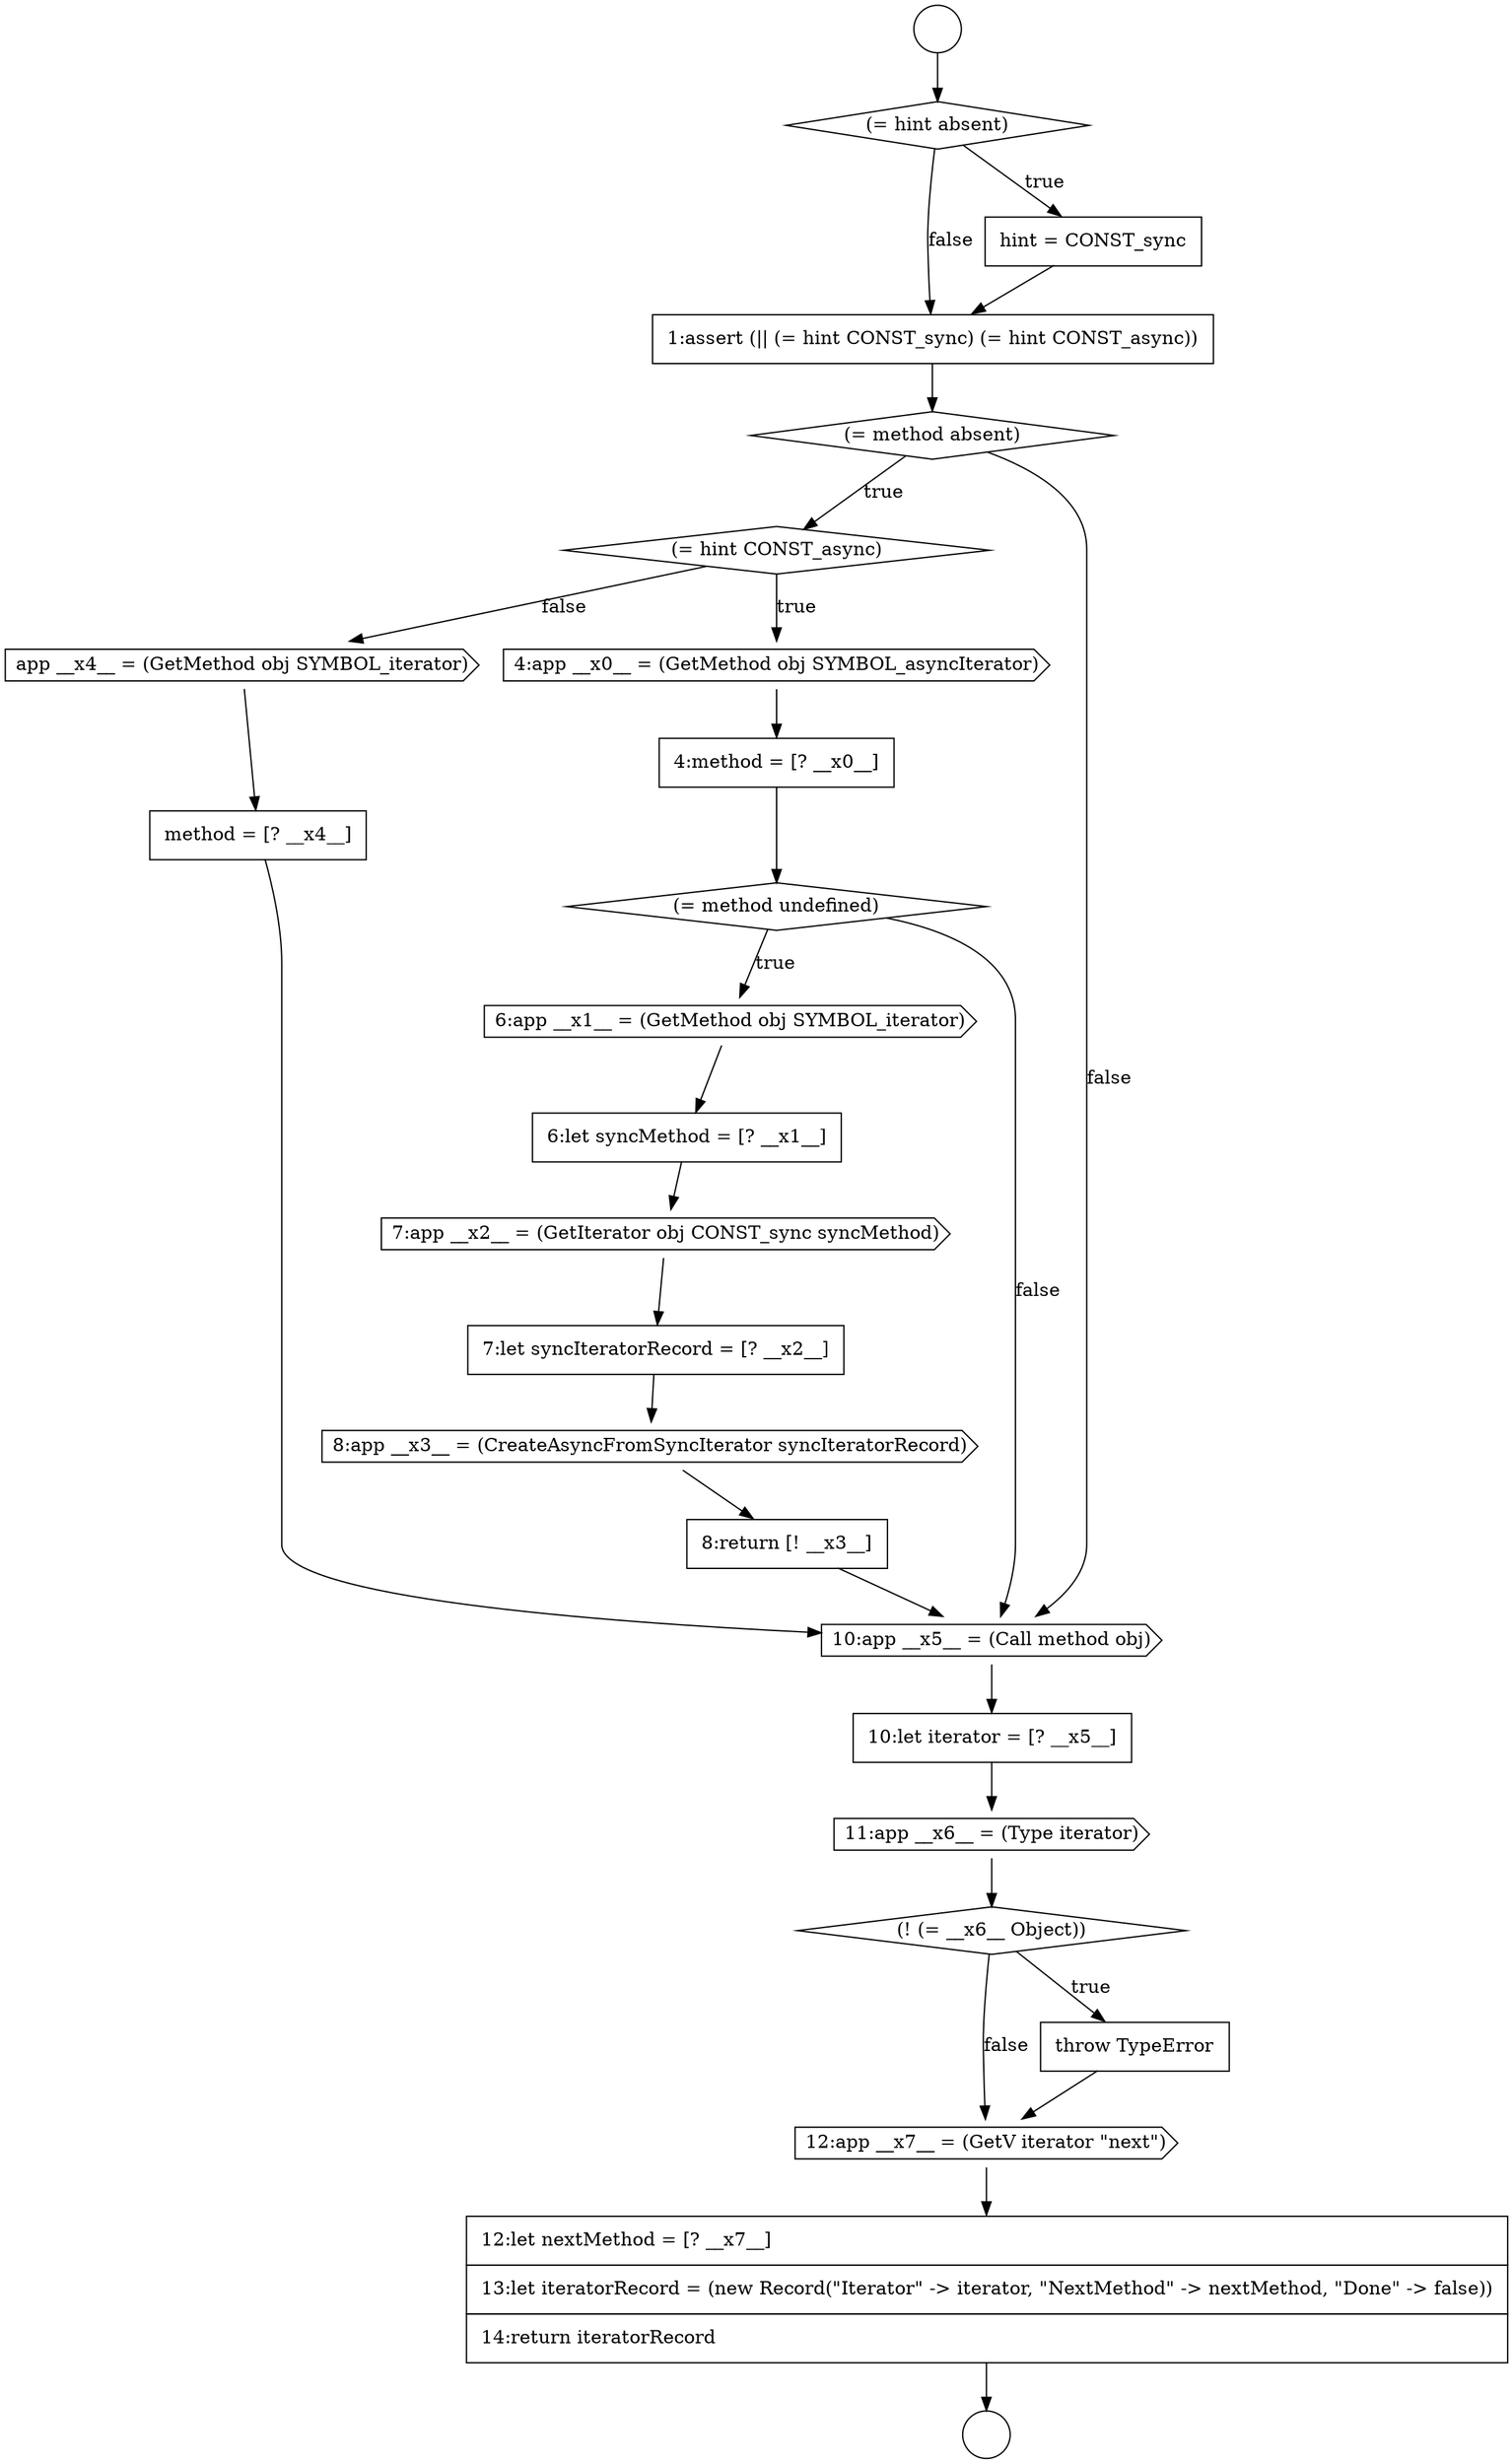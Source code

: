 digraph {
  node1411 [shape=diamond, label=<<font color="black">(= hint CONST_async)</font>> color="black" fillcolor="white" style=filled]
  node1426 [shape=diamond, label=<<font color="black">(! (= __x6__ Object))</font>> color="black" fillcolor="white" style=filled]
  node1409 [shape=none, margin=0, label=<<font color="black">
    <table border="0" cellborder="1" cellspacing="0" cellpadding="10">
      <tr><td align="left">1:assert (|| (= hint CONST_sync) (= hint CONST_async))</td></tr>
    </table>
  </font>> color="black" fillcolor="white" style=filled]
  node1405 [shape=circle label=" " color="black" fillcolor="white" style=filled]
  node1425 [shape=cds, label=<<font color="black">11:app __x6__ = (Type iterator)</font>> color="black" fillcolor="white" style=filled]
  node1429 [shape=none, margin=0, label=<<font color="black">
    <table border="0" cellborder="1" cellspacing="0" cellpadding="10">
      <tr><td align="left">12:let nextMethod = [? __x7__]</td></tr>
      <tr><td align="left">13:let iteratorRecord = (new Record(&quot;Iterator&quot; -&gt; iterator, &quot;NextMethod&quot; -&gt; nextMethod, &quot;Done&quot; -&gt; false))</td></tr>
      <tr><td align="left">14:return iteratorRecord</td></tr>
    </table>
  </font>> color="black" fillcolor="white" style=filled]
  node1428 [shape=cds, label=<<font color="black">12:app __x7__ = (GetV iterator &quot;next&quot;)</font>> color="black" fillcolor="white" style=filled]
  node1408 [shape=none, margin=0, label=<<font color="black">
    <table border="0" cellborder="1" cellspacing="0" cellpadding="10">
      <tr><td align="left">hint = CONST_sync</td></tr>
    </table>
  </font>> color="black" fillcolor="white" style=filled]
  node1427 [shape=none, margin=0, label=<<font color="black">
    <table border="0" cellborder="1" cellspacing="0" cellpadding="10">
      <tr><td align="left">throw TypeError</td></tr>
    </table>
  </font>> color="black" fillcolor="white" style=filled]
  node1410 [shape=diamond, label=<<font color="black">(= method absent)</font>> color="black" fillcolor="white" style=filled]
  node1406 [shape=circle label=" " color="black" fillcolor="white" style=filled]
  node1422 [shape=none, margin=0, label=<<font color="black">
    <table border="0" cellborder="1" cellspacing="0" cellpadding="10">
      <tr><td align="left">method = [? __x4__]</td></tr>
    </table>
  </font>> color="black" fillcolor="white" style=filled]
  node1415 [shape=cds, label=<<font color="black">6:app __x1__ = (GetMethod obj SYMBOL_iterator)</font>> color="black" fillcolor="white" style=filled]
  node1418 [shape=none, margin=0, label=<<font color="black">
    <table border="0" cellborder="1" cellspacing="0" cellpadding="10">
      <tr><td align="left">7:let syncIteratorRecord = [? __x2__]</td></tr>
    </table>
  </font>> color="black" fillcolor="white" style=filled]
  node1423 [shape=cds, label=<<font color="black">10:app __x5__ = (Call method obj)</font>> color="black" fillcolor="white" style=filled]
  node1407 [shape=diamond, label=<<font color="black">(= hint absent)</font>> color="black" fillcolor="white" style=filled]
  node1424 [shape=none, margin=0, label=<<font color="black">
    <table border="0" cellborder="1" cellspacing="0" cellpadding="10">
      <tr><td align="left">10:let iterator = [? __x5__]</td></tr>
    </table>
  </font>> color="black" fillcolor="white" style=filled]
  node1414 [shape=diamond, label=<<font color="black">(= method undefined)</font>> color="black" fillcolor="white" style=filled]
  node1419 [shape=cds, label=<<font color="black">8:app __x3__ = (CreateAsyncFromSyncIterator syncIteratorRecord)</font>> color="black" fillcolor="white" style=filled]
  node1413 [shape=none, margin=0, label=<<font color="black">
    <table border="0" cellborder="1" cellspacing="0" cellpadding="10">
      <tr><td align="left">4:method = [? __x0__]</td></tr>
    </table>
  </font>> color="black" fillcolor="white" style=filled]
  node1420 [shape=none, margin=0, label=<<font color="black">
    <table border="0" cellborder="1" cellspacing="0" cellpadding="10">
      <tr><td align="left">8:return [! __x3__]</td></tr>
    </table>
  </font>> color="black" fillcolor="white" style=filled]
  node1421 [shape=cds, label=<<font color="black">app __x4__ = (GetMethod obj SYMBOL_iterator)</font>> color="black" fillcolor="white" style=filled]
  node1412 [shape=cds, label=<<font color="black">4:app __x0__ = (GetMethod obj SYMBOL_asyncIterator)</font>> color="black" fillcolor="white" style=filled]
  node1416 [shape=none, margin=0, label=<<font color="black">
    <table border="0" cellborder="1" cellspacing="0" cellpadding="10">
      <tr><td align="left">6:let syncMethod = [? __x1__]</td></tr>
    </table>
  </font>> color="black" fillcolor="white" style=filled]
  node1417 [shape=cds, label=<<font color="black">7:app __x2__ = (GetIterator obj CONST_sync syncMethod)</font>> color="black" fillcolor="white" style=filled]
  node1427 -> node1428 [ color="black"]
  node1412 -> node1413 [ color="black"]
  node1416 -> node1417 [ color="black"]
  node1408 -> node1409 [ color="black"]
  node1420 -> node1423 [ color="black"]
  node1417 -> node1418 [ color="black"]
  node1422 -> node1423 [ color="black"]
  node1410 -> node1411 [label=<<font color="black">true</font>> color="black"]
  node1410 -> node1423 [label=<<font color="black">false</font>> color="black"]
  node1414 -> node1415 [label=<<font color="black">true</font>> color="black"]
  node1414 -> node1423 [label=<<font color="black">false</font>> color="black"]
  node1411 -> node1412 [label=<<font color="black">true</font>> color="black"]
  node1411 -> node1421 [label=<<font color="black">false</font>> color="black"]
  node1415 -> node1416 [ color="black"]
  node1421 -> node1422 [ color="black"]
  node1423 -> node1424 [ color="black"]
  node1425 -> node1426 [ color="black"]
  node1429 -> node1406 [ color="black"]
  node1426 -> node1427 [label=<<font color="black">true</font>> color="black"]
  node1426 -> node1428 [label=<<font color="black">false</font>> color="black"]
  node1419 -> node1420 [ color="black"]
  node1428 -> node1429 [ color="black"]
  node1413 -> node1414 [ color="black"]
  node1424 -> node1425 [ color="black"]
  node1405 -> node1407 [ color="black"]
  node1418 -> node1419 [ color="black"]
  node1409 -> node1410 [ color="black"]
  node1407 -> node1408 [label=<<font color="black">true</font>> color="black"]
  node1407 -> node1409 [label=<<font color="black">false</font>> color="black"]
}
